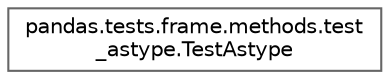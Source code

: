digraph "Graphical Class Hierarchy"
{
 // LATEX_PDF_SIZE
  bgcolor="transparent";
  edge [fontname=Helvetica,fontsize=10,labelfontname=Helvetica,labelfontsize=10];
  node [fontname=Helvetica,fontsize=10,shape=box,height=0.2,width=0.4];
  rankdir="LR";
  Node0 [id="Node000000",label="pandas.tests.frame.methods.test\l_astype.TestAstype",height=0.2,width=0.4,color="grey40", fillcolor="white", style="filled",URL="$d9/d76/classpandas_1_1tests_1_1frame_1_1methods_1_1test__astype_1_1TestAstype.html",tooltip=" "];
}
